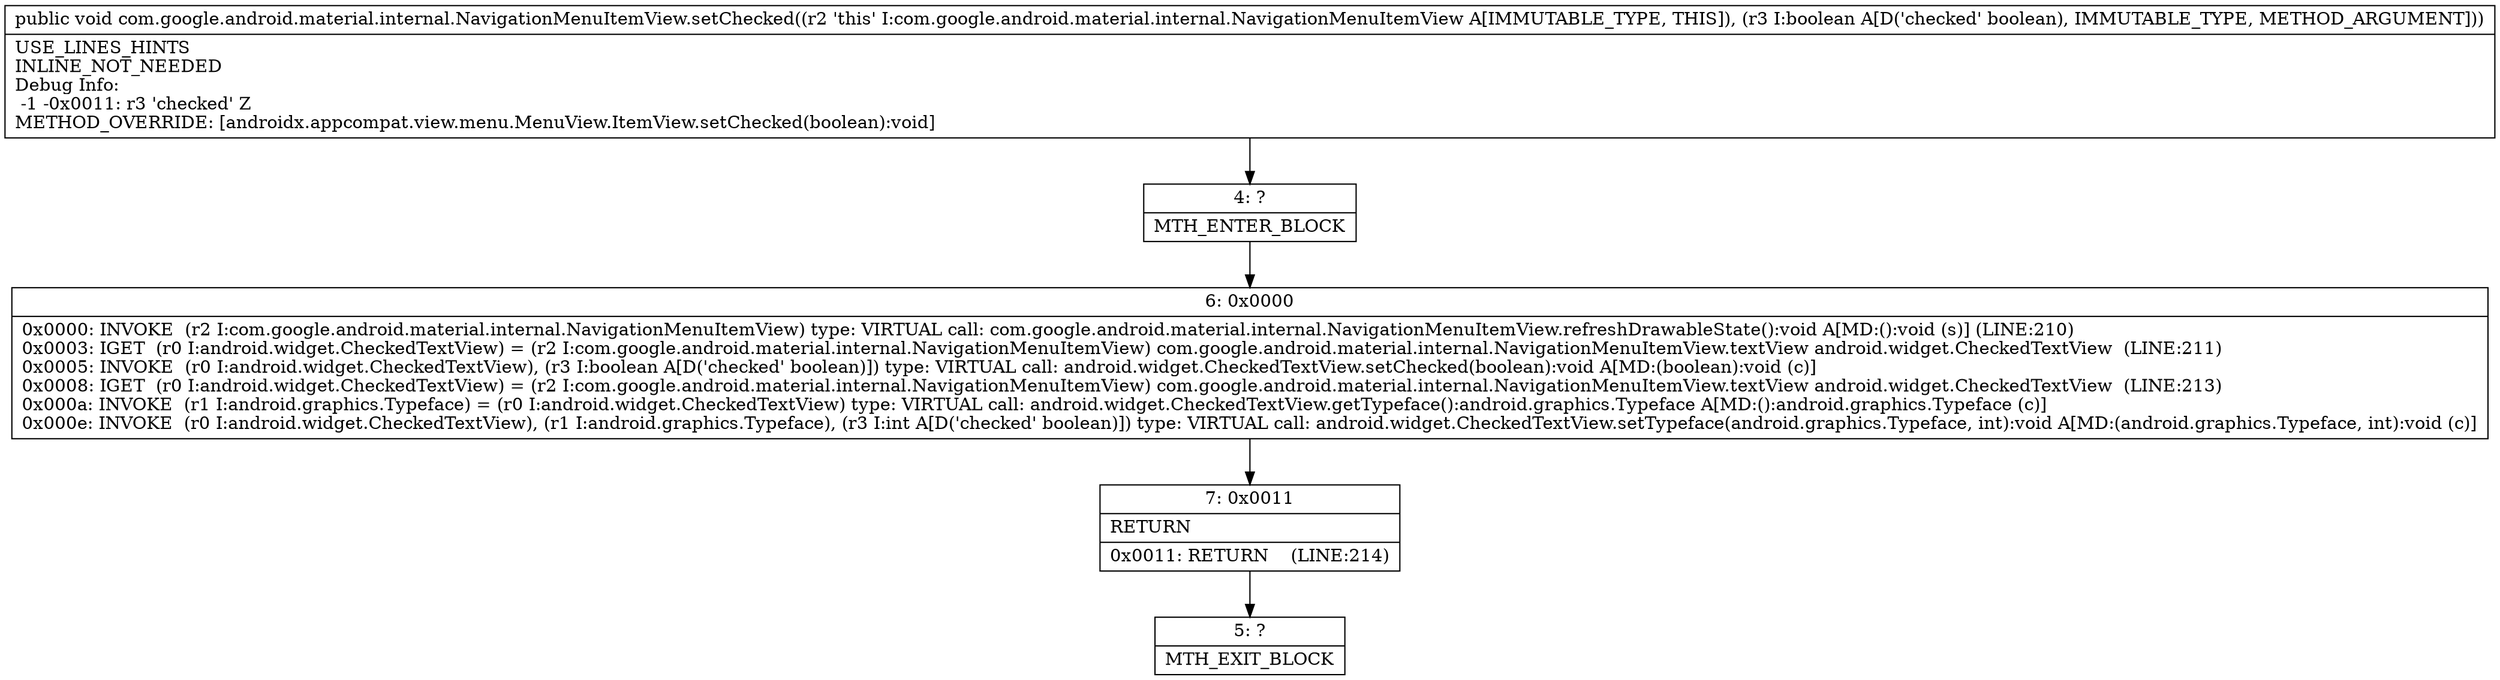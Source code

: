 digraph "CFG forcom.google.android.material.internal.NavigationMenuItemView.setChecked(Z)V" {
Node_4 [shape=record,label="{4\:\ ?|MTH_ENTER_BLOCK\l}"];
Node_6 [shape=record,label="{6\:\ 0x0000|0x0000: INVOKE  (r2 I:com.google.android.material.internal.NavigationMenuItemView) type: VIRTUAL call: com.google.android.material.internal.NavigationMenuItemView.refreshDrawableState():void A[MD:():void (s)] (LINE:210)\l0x0003: IGET  (r0 I:android.widget.CheckedTextView) = (r2 I:com.google.android.material.internal.NavigationMenuItemView) com.google.android.material.internal.NavigationMenuItemView.textView android.widget.CheckedTextView  (LINE:211)\l0x0005: INVOKE  (r0 I:android.widget.CheckedTextView), (r3 I:boolean A[D('checked' boolean)]) type: VIRTUAL call: android.widget.CheckedTextView.setChecked(boolean):void A[MD:(boolean):void (c)]\l0x0008: IGET  (r0 I:android.widget.CheckedTextView) = (r2 I:com.google.android.material.internal.NavigationMenuItemView) com.google.android.material.internal.NavigationMenuItemView.textView android.widget.CheckedTextView  (LINE:213)\l0x000a: INVOKE  (r1 I:android.graphics.Typeface) = (r0 I:android.widget.CheckedTextView) type: VIRTUAL call: android.widget.CheckedTextView.getTypeface():android.graphics.Typeface A[MD:():android.graphics.Typeface (c)]\l0x000e: INVOKE  (r0 I:android.widget.CheckedTextView), (r1 I:android.graphics.Typeface), (r3 I:int A[D('checked' boolean)]) type: VIRTUAL call: android.widget.CheckedTextView.setTypeface(android.graphics.Typeface, int):void A[MD:(android.graphics.Typeface, int):void (c)]\l}"];
Node_7 [shape=record,label="{7\:\ 0x0011|RETURN\l|0x0011: RETURN    (LINE:214)\l}"];
Node_5 [shape=record,label="{5\:\ ?|MTH_EXIT_BLOCK\l}"];
MethodNode[shape=record,label="{public void com.google.android.material.internal.NavigationMenuItemView.setChecked((r2 'this' I:com.google.android.material.internal.NavigationMenuItemView A[IMMUTABLE_TYPE, THIS]), (r3 I:boolean A[D('checked' boolean), IMMUTABLE_TYPE, METHOD_ARGUMENT]))  | USE_LINES_HINTS\lINLINE_NOT_NEEDED\lDebug Info:\l  \-1 \-0x0011: r3 'checked' Z\lMETHOD_OVERRIDE: [androidx.appcompat.view.menu.MenuView.ItemView.setChecked(boolean):void]\l}"];
MethodNode -> Node_4;Node_4 -> Node_6;
Node_6 -> Node_7;
Node_7 -> Node_5;
}

